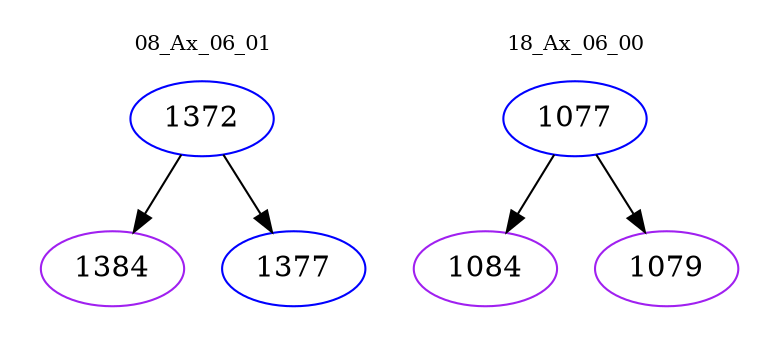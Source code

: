 digraph{
subgraph cluster_0 {
color = white
label = "08_Ax_06_01";
fontsize=10;
T0_1372 [label="1372", color="blue"]
T0_1372 -> T0_1384 [color="black"]
T0_1384 [label="1384", color="purple"]
T0_1372 -> T0_1377 [color="black"]
T0_1377 [label="1377", color="blue"]
}
subgraph cluster_1 {
color = white
label = "18_Ax_06_00";
fontsize=10;
T1_1077 [label="1077", color="blue"]
T1_1077 -> T1_1084 [color="black"]
T1_1084 [label="1084", color="purple"]
T1_1077 -> T1_1079 [color="black"]
T1_1079 [label="1079", color="purple"]
}
}
